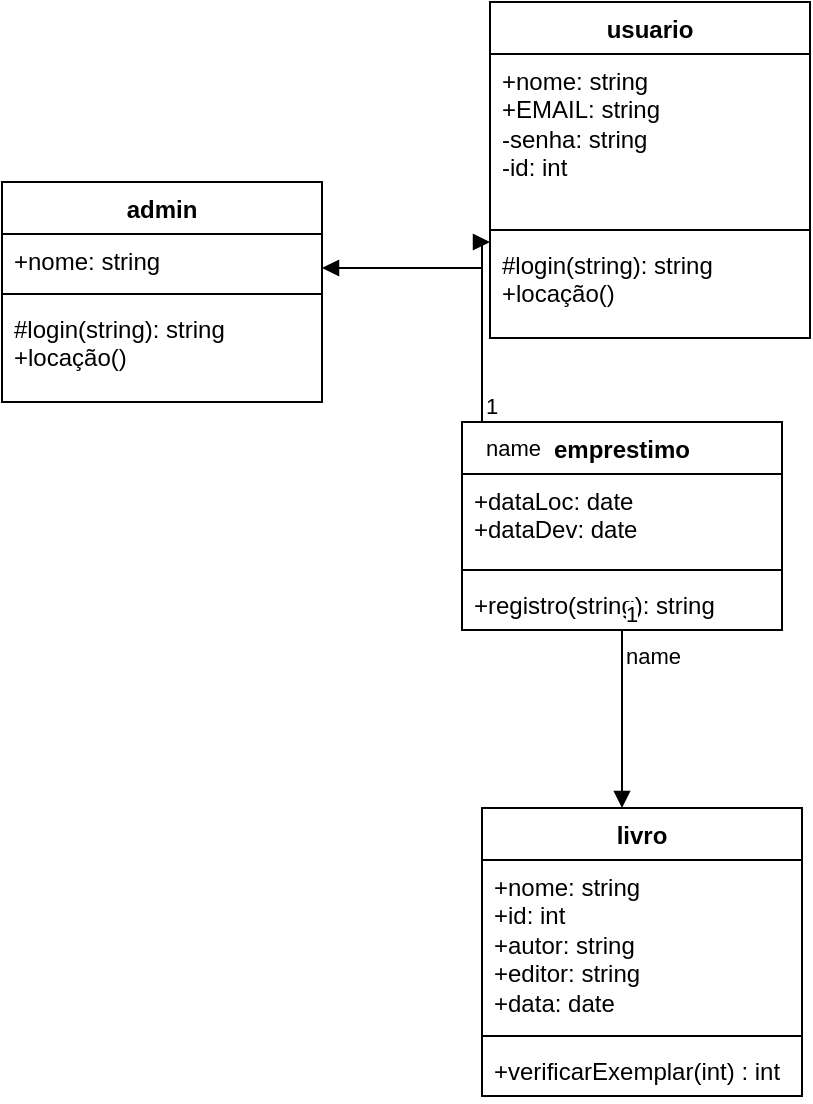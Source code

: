 <mxfile version="24.5.2" type="github">
  <diagram name="Página-1" id="qMYL60UKQ--ixu7GS7xh">
    <mxGraphModel dx="1434" dy="772" grid="1" gridSize="10" guides="1" tooltips="1" connect="1" arrows="1" fold="1" page="1" pageScale="1" pageWidth="827" pageHeight="1169" math="0" shadow="0">
      <root>
        <mxCell id="0" />
        <mxCell id="1" parent="0" />
        <mxCell id="iWFAQ07_-A3jQqwcuFN4-1" value="livro" style="swimlane;fontStyle=1;align=center;verticalAlign=top;childLayout=stackLayout;horizontal=1;startSize=26;horizontalStack=0;resizeParent=1;resizeParentMax=0;resizeLast=0;collapsible=1;marginBottom=0;whiteSpace=wrap;html=1;" parent="1" vertex="1">
          <mxGeometry x="330" y="513" width="160" height="144" as="geometry" />
        </mxCell>
        <mxCell id="iWFAQ07_-A3jQqwcuFN4-2" value="+nome: string&lt;div&gt;+id: int&lt;/div&gt;&lt;div&gt;+autor: string&lt;/div&gt;&lt;div&gt;+editor: string&lt;/div&gt;&lt;div&gt;+data: date&lt;/div&gt;" style="text;strokeColor=none;fillColor=none;align=left;verticalAlign=top;spacingLeft=4;spacingRight=4;overflow=hidden;rotatable=0;points=[[0,0.5],[1,0.5]];portConstraint=eastwest;whiteSpace=wrap;html=1;" parent="iWFAQ07_-A3jQqwcuFN4-1" vertex="1">
          <mxGeometry y="26" width="160" height="84" as="geometry" />
        </mxCell>
        <mxCell id="iWFAQ07_-A3jQqwcuFN4-3" value="" style="line;strokeWidth=1;fillColor=none;align=left;verticalAlign=middle;spacingTop=-1;spacingLeft=3;spacingRight=3;rotatable=0;labelPosition=right;points=[];portConstraint=eastwest;strokeColor=inherit;" parent="iWFAQ07_-A3jQqwcuFN4-1" vertex="1">
          <mxGeometry y="110" width="160" height="8" as="geometry" />
        </mxCell>
        <mxCell id="iWFAQ07_-A3jQqwcuFN4-4" value="+verificarExemplar(int) : int" style="text;strokeColor=none;fillColor=none;align=left;verticalAlign=top;spacingLeft=4;spacingRight=4;overflow=hidden;rotatable=0;points=[[0,0.5],[1,0.5]];portConstraint=eastwest;whiteSpace=wrap;html=1;" parent="iWFAQ07_-A3jQqwcuFN4-1" vertex="1">
          <mxGeometry y="118" width="160" height="26" as="geometry" />
        </mxCell>
        <mxCell id="iWFAQ07_-A3jQqwcuFN4-5" value="admin" style="swimlane;fontStyle=1;align=center;verticalAlign=top;childLayout=stackLayout;horizontal=1;startSize=26;horizontalStack=0;resizeParent=1;resizeParentMax=0;resizeLast=0;collapsible=1;marginBottom=0;whiteSpace=wrap;html=1;" parent="1" vertex="1">
          <mxGeometry x="90" y="200" width="160" height="110" as="geometry" />
        </mxCell>
        <mxCell id="iWFAQ07_-A3jQqwcuFN4-6" value="+nome: string" style="text;strokeColor=none;fillColor=none;align=left;verticalAlign=top;spacingLeft=4;spacingRight=4;overflow=hidden;rotatable=0;points=[[0,0.5],[1,0.5]];portConstraint=eastwest;whiteSpace=wrap;html=1;" parent="iWFAQ07_-A3jQqwcuFN4-5" vertex="1">
          <mxGeometry y="26" width="160" height="26" as="geometry" />
        </mxCell>
        <mxCell id="iWFAQ07_-A3jQqwcuFN4-7" value="" style="line;strokeWidth=1;fillColor=none;align=left;verticalAlign=middle;spacingTop=-1;spacingLeft=3;spacingRight=3;rotatable=0;labelPosition=right;points=[];portConstraint=eastwest;strokeColor=inherit;" parent="iWFAQ07_-A3jQqwcuFN4-5" vertex="1">
          <mxGeometry y="52" width="160" height="8" as="geometry" />
        </mxCell>
        <mxCell id="iWFAQ07_-A3jQqwcuFN4-8" value="#login(string): string&lt;div&gt;+locação()&lt;br&gt;&lt;/div&gt;" style="text;strokeColor=none;fillColor=none;align=left;verticalAlign=top;spacingLeft=4;spacingRight=4;overflow=hidden;rotatable=0;points=[[0,0.5],[1,0.5]];portConstraint=eastwest;whiteSpace=wrap;html=1;" parent="iWFAQ07_-A3jQqwcuFN4-5" vertex="1">
          <mxGeometry y="60" width="160" height="50" as="geometry" />
        </mxCell>
        <mxCell id="iWFAQ07_-A3jQqwcuFN4-13" value="emprestimo" style="swimlane;fontStyle=1;align=center;verticalAlign=top;childLayout=stackLayout;horizontal=1;startSize=26;horizontalStack=0;resizeParent=1;resizeParentMax=0;resizeLast=0;collapsible=1;marginBottom=0;whiteSpace=wrap;html=1;" parent="1" vertex="1">
          <mxGeometry x="320" y="320" width="160" height="104" as="geometry" />
        </mxCell>
        <mxCell id="iWFAQ07_-A3jQqwcuFN4-14" value="+dataLoc: date&lt;div&gt;+dataDev: date&lt;br&gt;&lt;/div&gt;&lt;div&gt;&lt;br&gt;&lt;/div&gt;" style="text;strokeColor=none;fillColor=none;align=left;verticalAlign=top;spacingLeft=4;spacingRight=4;overflow=hidden;rotatable=0;points=[[0,0.5],[1,0.5]];portConstraint=eastwest;whiteSpace=wrap;html=1;" parent="iWFAQ07_-A3jQqwcuFN4-13" vertex="1">
          <mxGeometry y="26" width="160" height="44" as="geometry" />
        </mxCell>
        <mxCell id="iWFAQ07_-A3jQqwcuFN4-15" value="" style="line;strokeWidth=1;fillColor=none;align=left;verticalAlign=middle;spacingTop=-1;spacingLeft=3;spacingRight=3;rotatable=0;labelPosition=right;points=[];portConstraint=eastwest;strokeColor=inherit;" parent="iWFAQ07_-A3jQqwcuFN4-13" vertex="1">
          <mxGeometry y="70" width="160" height="8" as="geometry" />
        </mxCell>
        <mxCell id="iWFAQ07_-A3jQqwcuFN4-16" value="+registro(string): string" style="text;strokeColor=none;fillColor=none;align=left;verticalAlign=top;spacingLeft=4;spacingRight=4;overflow=hidden;rotatable=0;points=[[0,0.5],[1,0.5]];portConstraint=eastwest;whiteSpace=wrap;html=1;" parent="iWFAQ07_-A3jQqwcuFN4-13" vertex="1">
          <mxGeometry y="78" width="160" height="26" as="geometry" />
        </mxCell>
        <mxCell id="iWFAQ07_-A3jQqwcuFN4-17" value="usuario" style="swimlane;fontStyle=1;align=center;verticalAlign=top;childLayout=stackLayout;horizontal=1;startSize=26;horizontalStack=0;resizeParent=1;resizeParentMax=0;resizeLast=0;collapsible=1;marginBottom=0;whiteSpace=wrap;html=1;" parent="1" vertex="1">
          <mxGeometry x="334" y="110" width="160" height="168" as="geometry" />
        </mxCell>
        <mxCell id="iWFAQ07_-A3jQqwcuFN4-18" value="+nome: string&lt;div&gt;+EMAIL: string&lt;/div&gt;&lt;div&gt;-senha: string&lt;/div&gt;&lt;div&gt;-id: int&lt;/div&gt;" style="text;strokeColor=none;fillColor=none;align=left;verticalAlign=top;spacingLeft=4;spacingRight=4;overflow=hidden;rotatable=0;points=[[0,0.5],[1,0.5]];portConstraint=eastwest;whiteSpace=wrap;html=1;" parent="iWFAQ07_-A3jQqwcuFN4-17" vertex="1">
          <mxGeometry y="26" width="160" height="84" as="geometry" />
        </mxCell>
        <mxCell id="iWFAQ07_-A3jQqwcuFN4-19" value="" style="line;strokeWidth=1;fillColor=none;align=left;verticalAlign=middle;spacingTop=-1;spacingLeft=3;spacingRight=3;rotatable=0;labelPosition=right;points=[];portConstraint=eastwest;strokeColor=inherit;" parent="iWFAQ07_-A3jQqwcuFN4-17" vertex="1">
          <mxGeometry y="110" width="160" height="8" as="geometry" />
        </mxCell>
        <mxCell id="iWFAQ07_-A3jQqwcuFN4-20" value="#login(string): string&lt;div&gt;+locação()&lt;/div&gt;" style="text;strokeColor=none;fillColor=none;align=left;verticalAlign=top;spacingLeft=4;spacingRight=4;overflow=hidden;rotatable=0;points=[[0,0.5],[1,0.5]];portConstraint=eastwest;whiteSpace=wrap;html=1;" parent="iWFAQ07_-A3jQqwcuFN4-17" vertex="1">
          <mxGeometry y="118" width="160" height="50" as="geometry" />
        </mxCell>
        <mxCell id="iWFAQ07_-A3jQqwcuFN4-27" value="name" style="endArrow=block;endFill=1;html=1;edgeStyle=orthogonalEdgeStyle;align=left;verticalAlign=top;rounded=0;" parent="1" source="iWFAQ07_-A3jQqwcuFN4-13" target="iWFAQ07_-A3jQqwcuFN4-1" edge="1">
          <mxGeometry x="-1" relative="1" as="geometry">
            <mxPoint x="334" y="346" as="sourcePoint" />
            <mxPoint x="494" y="346" as="targetPoint" />
            <Array as="points">
              <mxPoint x="334" y="396" />
              <mxPoint x="410" y="396" />
            </Array>
          </mxGeometry>
        </mxCell>
        <mxCell id="iWFAQ07_-A3jQqwcuFN4-28" value="1" style="edgeLabel;resizable=0;html=1;align=left;verticalAlign=bottom;" parent="iWFAQ07_-A3jQqwcuFN4-27" connectable="0" vertex="1">
          <mxGeometry x="-1" relative="1" as="geometry" />
        </mxCell>
        <mxCell id="iWFAQ07_-A3jQqwcuFN4-29" value="name" style="endArrow=block;endFill=1;html=1;edgeStyle=orthogonalEdgeStyle;align=left;verticalAlign=top;rounded=0;" parent="1" source="iWFAQ07_-A3jQqwcuFN4-13" target="iWFAQ07_-A3jQqwcuFN4-5" edge="1">
          <mxGeometry x="-1" relative="1" as="geometry">
            <mxPoint x="310" y="250" as="sourcePoint" />
            <mxPoint x="490" y="320" as="targetPoint" />
            <Array as="points">
              <mxPoint x="330" y="243" />
            </Array>
          </mxGeometry>
        </mxCell>
        <mxCell id="iWFAQ07_-A3jQqwcuFN4-30" value="1" style="edgeLabel;resizable=0;html=1;align=left;verticalAlign=bottom;" parent="iWFAQ07_-A3jQqwcuFN4-29" connectable="0" vertex="1">
          <mxGeometry x="-1" relative="1" as="geometry" />
        </mxCell>
        <mxCell id="iWFAQ07_-A3jQqwcuFN4-31" value="name" style="endArrow=block;endFill=1;html=1;edgeStyle=orthogonalEdgeStyle;align=left;verticalAlign=top;rounded=0;" parent="1" source="iWFAQ07_-A3jQqwcuFN4-13" target="iWFAQ07_-A3jQqwcuFN4-17" edge="1">
          <mxGeometry x="-1" relative="1" as="geometry">
            <mxPoint x="400" y="240" as="sourcePoint" />
            <mxPoint x="490" y="320" as="targetPoint" />
            <Array as="points">
              <mxPoint x="330" y="230" />
              <mxPoint x="414" y="230" />
            </Array>
          </mxGeometry>
        </mxCell>
        <mxCell id="iWFAQ07_-A3jQqwcuFN4-32" value="1" style="edgeLabel;resizable=0;html=1;align=left;verticalAlign=bottom;" parent="iWFAQ07_-A3jQqwcuFN4-31" connectable="0" vertex="1">
          <mxGeometry x="-1" relative="1" as="geometry" />
        </mxCell>
      </root>
    </mxGraphModel>
  </diagram>
</mxfile>
